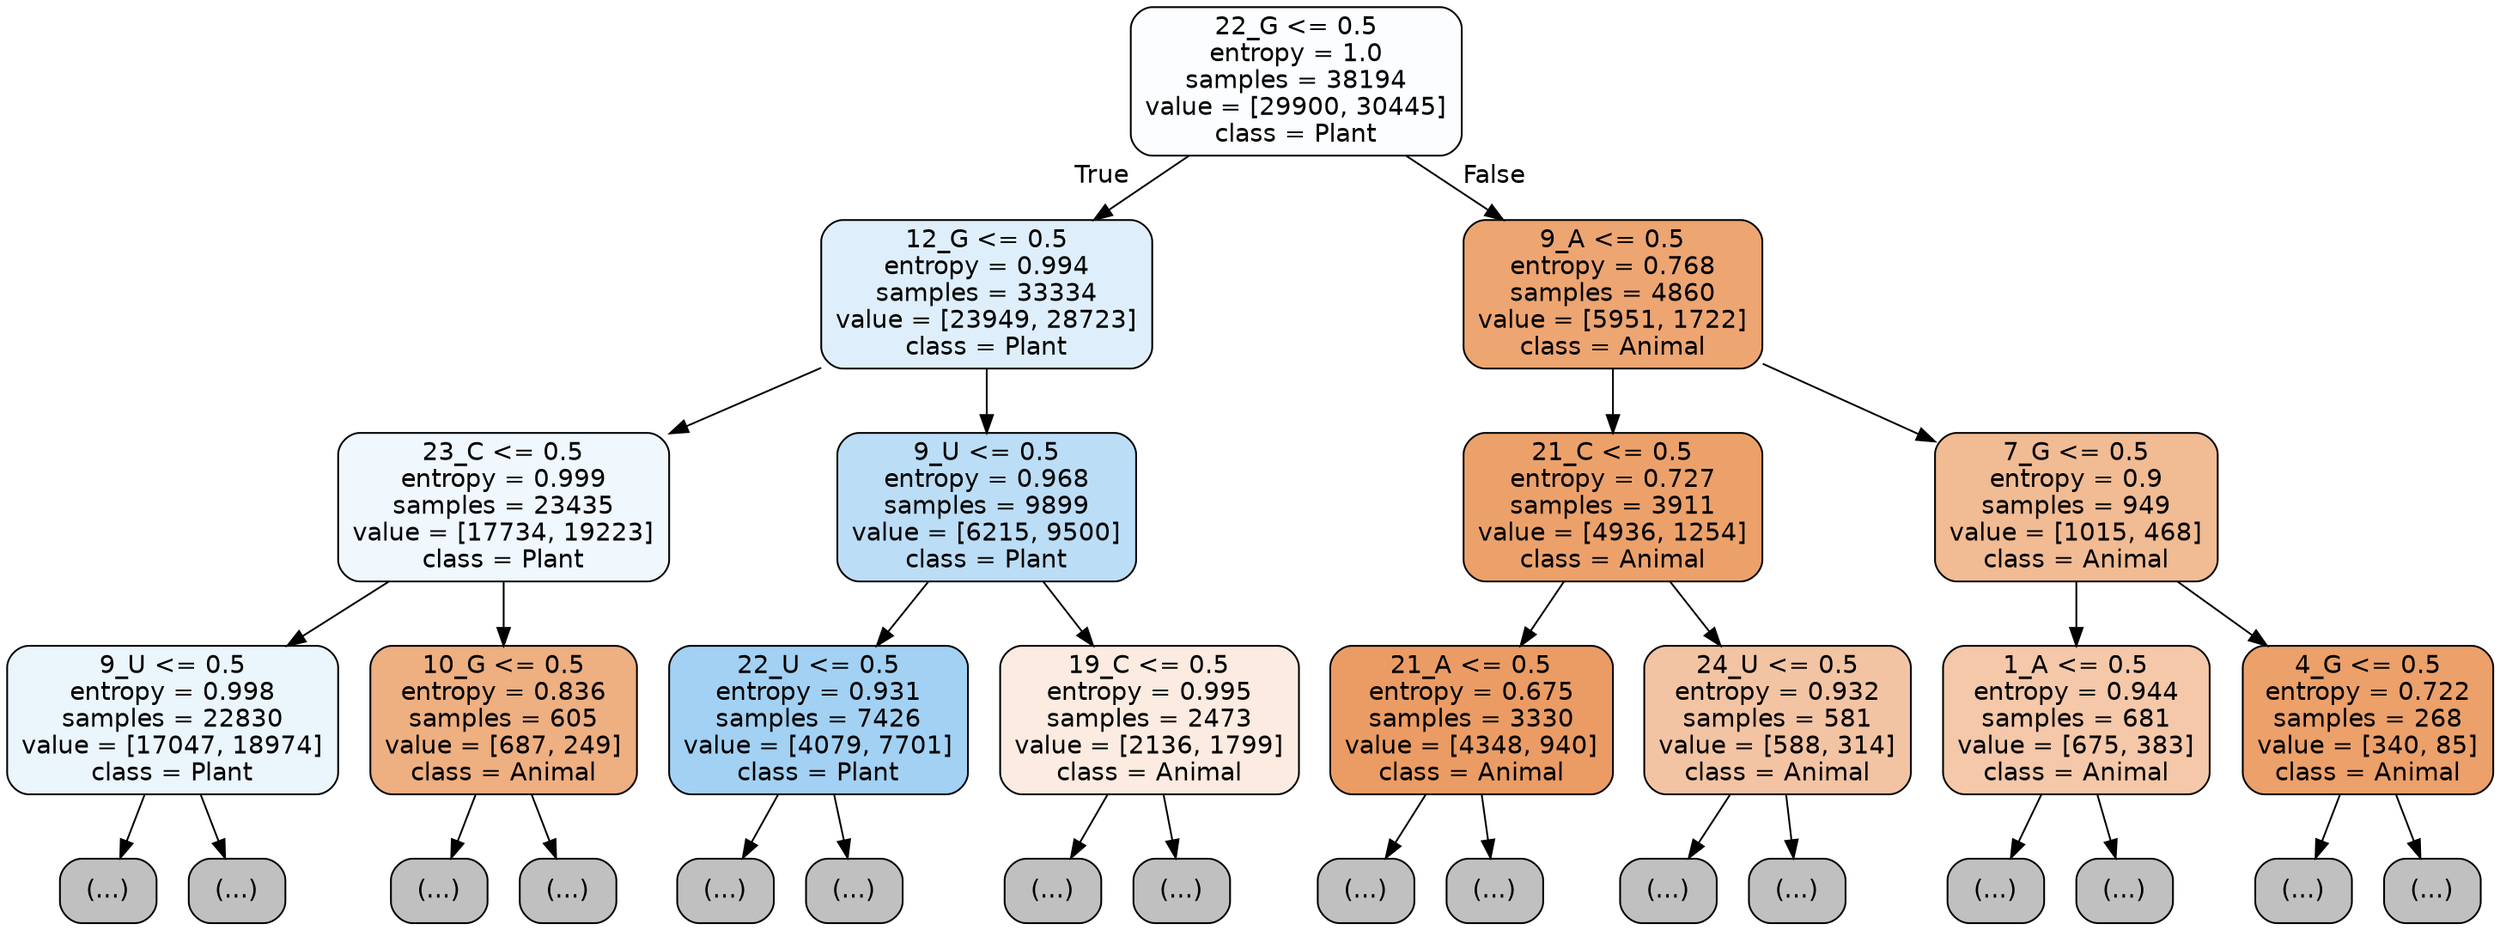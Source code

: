 digraph Tree {
node [shape=box, style="filled, rounded", color="black", fontname="helvetica"] ;
edge [fontname="helvetica"] ;
0 [label="22_G <= 0.5\nentropy = 1.0\nsamples = 38194\nvalue = [29900, 30445]\nclass = Plant", fillcolor="#fbfdff"] ;
1 [label="12_G <= 0.5\nentropy = 0.994\nsamples = 33334\nvalue = [23949, 28723]\nclass = Plant", fillcolor="#deeffb"] ;
0 -> 1 [labeldistance=2.5, labelangle=45, headlabel="True"] ;
2 [label="23_C <= 0.5\nentropy = 0.999\nsamples = 23435\nvalue = [17734, 19223]\nclass = Plant", fillcolor="#f0f7fd"] ;
1 -> 2 ;
3 [label="9_U <= 0.5\nentropy = 0.998\nsamples = 22830\nvalue = [17047, 18974]\nclass = Plant", fillcolor="#ebf5fc"] ;
2 -> 3 ;
4 [label="(...)", fillcolor="#C0C0C0"] ;
3 -> 4 ;
7339 [label="(...)", fillcolor="#C0C0C0"] ;
3 -> 7339 ;
10588 [label="10_G <= 0.5\nentropy = 0.836\nsamples = 605\nvalue = [687, 249]\nclass = Animal", fillcolor="#eeaf81"] ;
2 -> 10588 ;
10589 [label="(...)", fillcolor="#C0C0C0"] ;
10588 -> 10589 ;
10820 [label="(...)", fillcolor="#C0C0C0"] ;
10588 -> 10820 ;
10913 [label="9_U <= 0.5\nentropy = 0.968\nsamples = 9899\nvalue = [6215, 9500]\nclass = Plant", fillcolor="#bbddf6"] ;
1 -> 10913 ;
10914 [label="22_U <= 0.5\nentropy = 0.931\nsamples = 7426\nvalue = [4079, 7701]\nclass = Plant", fillcolor="#a2d1f3"] ;
10913 -> 10914 ;
10915 [label="(...)", fillcolor="#C0C0C0"] ;
10914 -> 10915 ;
13316 [label="(...)", fillcolor="#C0C0C0"] ;
10914 -> 13316 ;
13705 [label="19_C <= 0.5\nentropy = 0.995\nsamples = 2473\nvalue = [2136, 1799]\nclass = Animal", fillcolor="#fbebe0"] ;
10913 -> 13705 ;
13706 [label="(...)", fillcolor="#C0C0C0"] ;
13705 -> 13706 ;
14585 [label="(...)", fillcolor="#C0C0C0"] ;
13705 -> 14585 ;
14872 [label="9_A <= 0.5\nentropy = 0.768\nsamples = 4860\nvalue = [5951, 1722]\nclass = Animal", fillcolor="#eda572"] ;
0 -> 14872 [labeldistance=2.5, labelangle=-45, headlabel="False"] ;
14873 [label="21_C <= 0.5\nentropy = 0.727\nsamples = 3911\nvalue = [4936, 1254]\nclass = Animal", fillcolor="#eca16b"] ;
14872 -> 14873 ;
14874 [label="21_A <= 0.5\nentropy = 0.675\nsamples = 3330\nvalue = [4348, 940]\nclass = Animal", fillcolor="#eb9c64"] ;
14873 -> 14874 ;
14875 [label="(...)", fillcolor="#C0C0C0"] ;
14874 -> 14875 ;
15726 [label="(...)", fillcolor="#C0C0C0"] ;
14874 -> 15726 ;
16109 [label="24_U <= 0.5\nentropy = 0.932\nsamples = 581\nvalue = [588, 314]\nclass = Animal", fillcolor="#f3c4a3"] ;
14873 -> 16109 ;
16110 [label="(...)", fillcolor="#C0C0C0"] ;
16109 -> 16110 ;
16361 [label="(...)", fillcolor="#C0C0C0"] ;
16109 -> 16361 ;
16382 [label="7_G <= 0.5\nentropy = 0.9\nsamples = 949\nvalue = [1015, 468]\nclass = Animal", fillcolor="#f1bb94"] ;
14872 -> 16382 ;
16383 [label="1_A <= 0.5\nentropy = 0.944\nsamples = 681\nvalue = [675, 383]\nclass = Animal", fillcolor="#f4c8a9"] ;
16382 -> 16383 ;
16384 [label="(...)", fillcolor="#C0C0C0"] ;
16383 -> 16384 ;
16639 [label="(...)", fillcolor="#C0C0C0"] ;
16383 -> 16639 ;
16720 [label="4_G <= 0.5\nentropy = 0.722\nsamples = 268\nvalue = [340, 85]\nclass = Animal", fillcolor="#eca06a"] ;
16382 -> 16720 ;
16721 [label="(...)", fillcolor="#C0C0C0"] ;
16720 -> 16721 ;
16782 [label="(...)", fillcolor="#C0C0C0"] ;
16720 -> 16782 ;
}